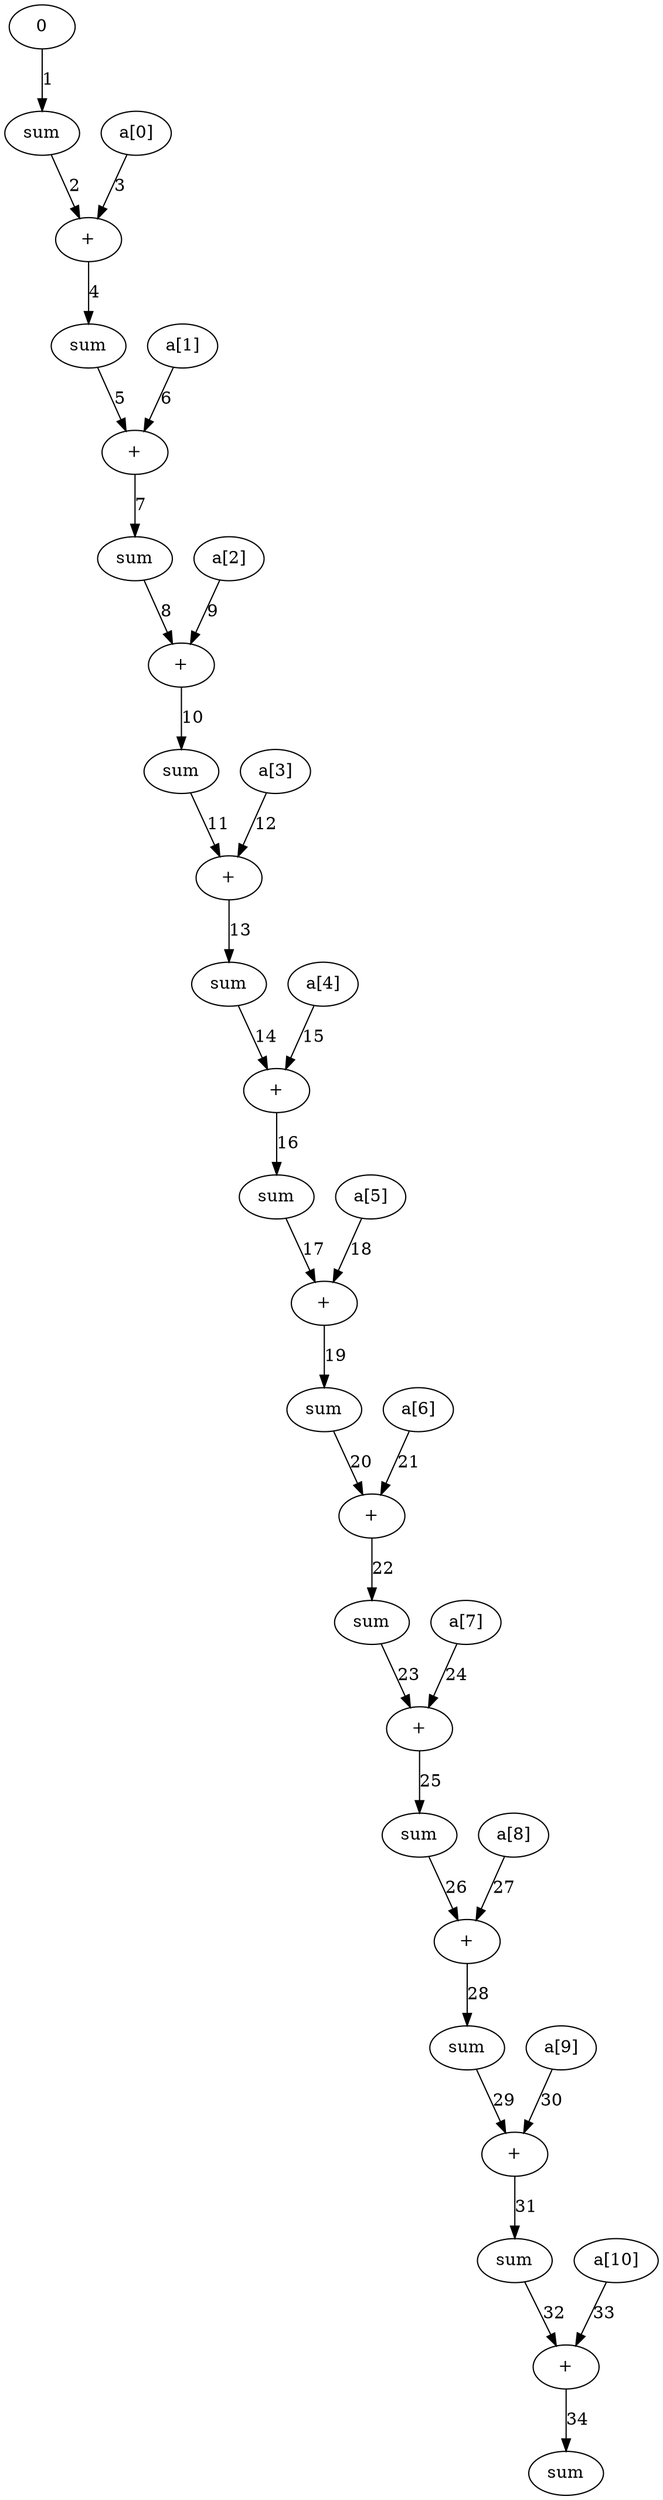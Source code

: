 Digraph G{
const1 [label=0, att1=const];
sum_1 [label=sum, att1=var, att2=loc, att3=int ];
const1->sum_1 [label=1, ord=1];
"a[0]_0" [label="a[0]", att1=var, att2=inte, att3=int ];
op_1 [label="+", att1=op ];
sum_1->op_1 [label=2, pos=l, ord=2];
"a[0]_0"->op_1 [label=3, pos=r, ord=3];
sum_2 [label=sum, att1=var, att2=loc, att3=int ];
op_1->sum_2 [label=4, ord=4];
"a[1]_0" [label="a[1]", att1=var, att2=inte, att3=int ];
op_2 [label="+", att1=op ];
sum_2->op_2 [label=5, pos=l, ord=5];
"a[1]_0"->op_2 [label=6, pos=r, ord=6];
sum_3 [label=sum, att1=var, att2=loc, att3=int ];
op_2->sum_3 [label=7, ord=7];
"a[2]_0" [label="a[2]", att1=var, att2=inte, att3=int ];
op_3 [label="+", att1=op ];
sum_3->op_3 [label=8, pos=l, ord=8];
"a[2]_0"->op_3 [label=9, pos=r, ord=9];
sum_4 [label=sum, att1=var, att2=loc, att3=int ];
op_3->sum_4 [label=10, ord=10];
"a[3]_0" [label="a[3]", att1=var, att2=inte, att3=int ];
op_4 [label="+", att1=op ];
sum_4->op_4 [label=11, pos=l, ord=11];
"a[3]_0"->op_4 [label=12, pos=r, ord=12];
sum_5 [label=sum, att1=var, att2=loc, att3=int ];
op_4->sum_5 [label=13, ord=13];
"a[4]_0" [label="a[4]", att1=var, att2=inte, att3=int ];
op_5 [label="+", att1=op ];
sum_5->op_5 [label=14, pos=l, ord=14];
"a[4]_0"->op_5 [label=15, pos=r, ord=15];
sum_6 [label=sum, att1=var, att2=loc, att3=int ];
op_5->sum_6 [label=16, ord=16];
"a[5]_0" [label="a[5]", att1=var, att2=inte, att3=int ];
op_6 [label="+", att1=op ];
sum_6->op_6 [label=17, pos=l, ord=17];
"a[5]_0"->op_6 [label=18, pos=r, ord=18];
sum_7 [label=sum, att1=var, att2=loc, att3=int ];
op_6->sum_7 [label=19, ord=19];
"a[6]_0" [label="a[6]", att1=var, att2=inte, att3=int ];
op_7 [label="+", att1=op ];
sum_7->op_7 [label=20, pos=l, ord=20];
"a[6]_0"->op_7 [label=21, pos=r, ord=21];
sum_8 [label=sum, att1=var, att2=loc, att3=int ];
op_7->sum_8 [label=22, ord=22];
"a[7]_0" [label="a[7]", att1=var, att2=inte, att3=int ];
op_8 [label="+", att1=op ];
sum_8->op_8 [label=23, pos=l, ord=23];
"a[7]_0"->op_8 [label=24, pos=r, ord=24];
sum_9 [label=sum, att1=var, att2=loc, att3=int ];
op_8->sum_9 [label=25, ord=25];
"a[8]_0" [label="a[8]", att1=var, att2=inte, att3=int ];
op_9 [label="+", att1=op ];
sum_9->op_9 [label=26, pos=l, ord=26];
"a[8]_0"->op_9 [label=27, pos=r, ord=27];
sum_10 [label=sum, att1=var, att2=loc, att3=int ];
op_9->sum_10 [label=28, ord=28];
"a[9]_0" [label="a[9]", att1=var, att2=inte, att3=int ];
op_10 [label="+", att1=op ];
sum_10->op_10 [label=29, pos=l, ord=29];
"a[9]_0"->op_10 [label=30, pos=r, ord=30];
sum_11 [label=sum, att1=var, att2=loc, att3=int ];
op_10->sum_11 [label=31, ord=31];
"a[10]_0" [label="a[10]", att1=var, att2=inte, att3=int ];
op_11 [label="+", att1=op ];
sum_11->op_11 [label=32, pos=l, ord=32];
"a[10]_0"->op_11 [label=33, pos=r, ord=33];
sum_12 [label=sum, att1=var, att2=loc, att3=int ];
op_11->sum_12 [label=34, ord=34];
}